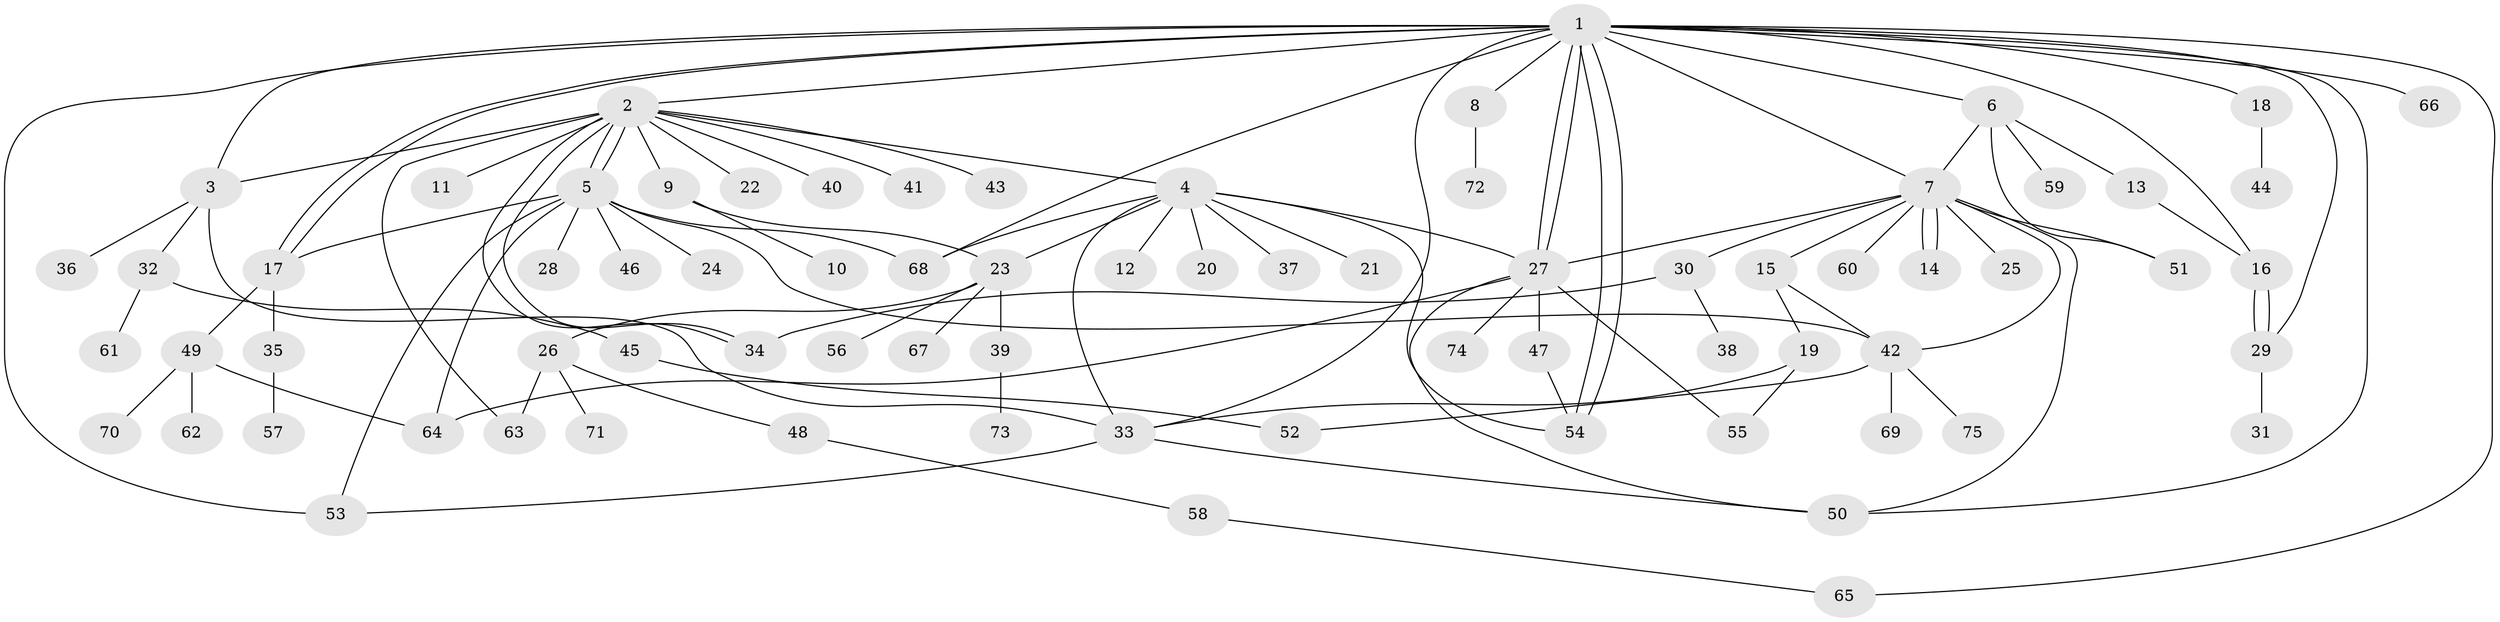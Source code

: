 // Generated by graph-tools (version 1.1) at 2025/49/03/09/25 03:49:47]
// undirected, 75 vertices, 111 edges
graph export_dot {
graph [start="1"]
  node [color=gray90,style=filled];
  1;
  2;
  3;
  4;
  5;
  6;
  7;
  8;
  9;
  10;
  11;
  12;
  13;
  14;
  15;
  16;
  17;
  18;
  19;
  20;
  21;
  22;
  23;
  24;
  25;
  26;
  27;
  28;
  29;
  30;
  31;
  32;
  33;
  34;
  35;
  36;
  37;
  38;
  39;
  40;
  41;
  42;
  43;
  44;
  45;
  46;
  47;
  48;
  49;
  50;
  51;
  52;
  53;
  54;
  55;
  56;
  57;
  58;
  59;
  60;
  61;
  62;
  63;
  64;
  65;
  66;
  67;
  68;
  69;
  70;
  71;
  72;
  73;
  74;
  75;
  1 -- 2;
  1 -- 3;
  1 -- 6;
  1 -- 7;
  1 -- 8;
  1 -- 16;
  1 -- 17;
  1 -- 17;
  1 -- 18;
  1 -- 27;
  1 -- 27;
  1 -- 29;
  1 -- 33;
  1 -- 50;
  1 -- 53;
  1 -- 54;
  1 -- 54;
  1 -- 65;
  1 -- 66;
  1 -- 68;
  2 -- 3;
  2 -- 4;
  2 -- 5;
  2 -- 5;
  2 -- 9;
  2 -- 11;
  2 -- 22;
  2 -- 34;
  2 -- 34;
  2 -- 40;
  2 -- 41;
  2 -- 43;
  2 -- 63;
  3 -- 32;
  3 -- 33;
  3 -- 36;
  4 -- 12;
  4 -- 20;
  4 -- 21;
  4 -- 23;
  4 -- 27;
  4 -- 33;
  4 -- 37;
  4 -- 54;
  4 -- 68;
  5 -- 17;
  5 -- 24;
  5 -- 28;
  5 -- 42;
  5 -- 46;
  5 -- 53;
  5 -- 64;
  5 -- 68;
  6 -- 7;
  6 -- 13;
  6 -- 51;
  6 -- 59;
  7 -- 14;
  7 -- 14;
  7 -- 15;
  7 -- 25;
  7 -- 27;
  7 -- 30;
  7 -- 42;
  7 -- 50;
  7 -- 51;
  7 -- 60;
  8 -- 72;
  9 -- 10;
  9 -- 23;
  13 -- 16;
  15 -- 19;
  15 -- 42;
  16 -- 29;
  16 -- 29;
  17 -- 35;
  17 -- 49;
  18 -- 44;
  19 -- 33;
  19 -- 55;
  23 -- 26;
  23 -- 39;
  23 -- 56;
  23 -- 67;
  26 -- 48;
  26 -- 63;
  26 -- 71;
  27 -- 47;
  27 -- 50;
  27 -- 55;
  27 -- 64;
  27 -- 74;
  29 -- 31;
  30 -- 34;
  30 -- 38;
  32 -- 45;
  32 -- 61;
  33 -- 50;
  33 -- 53;
  35 -- 57;
  39 -- 73;
  42 -- 52;
  42 -- 69;
  42 -- 75;
  45 -- 52;
  47 -- 54;
  48 -- 58;
  49 -- 62;
  49 -- 64;
  49 -- 70;
  58 -- 65;
}
